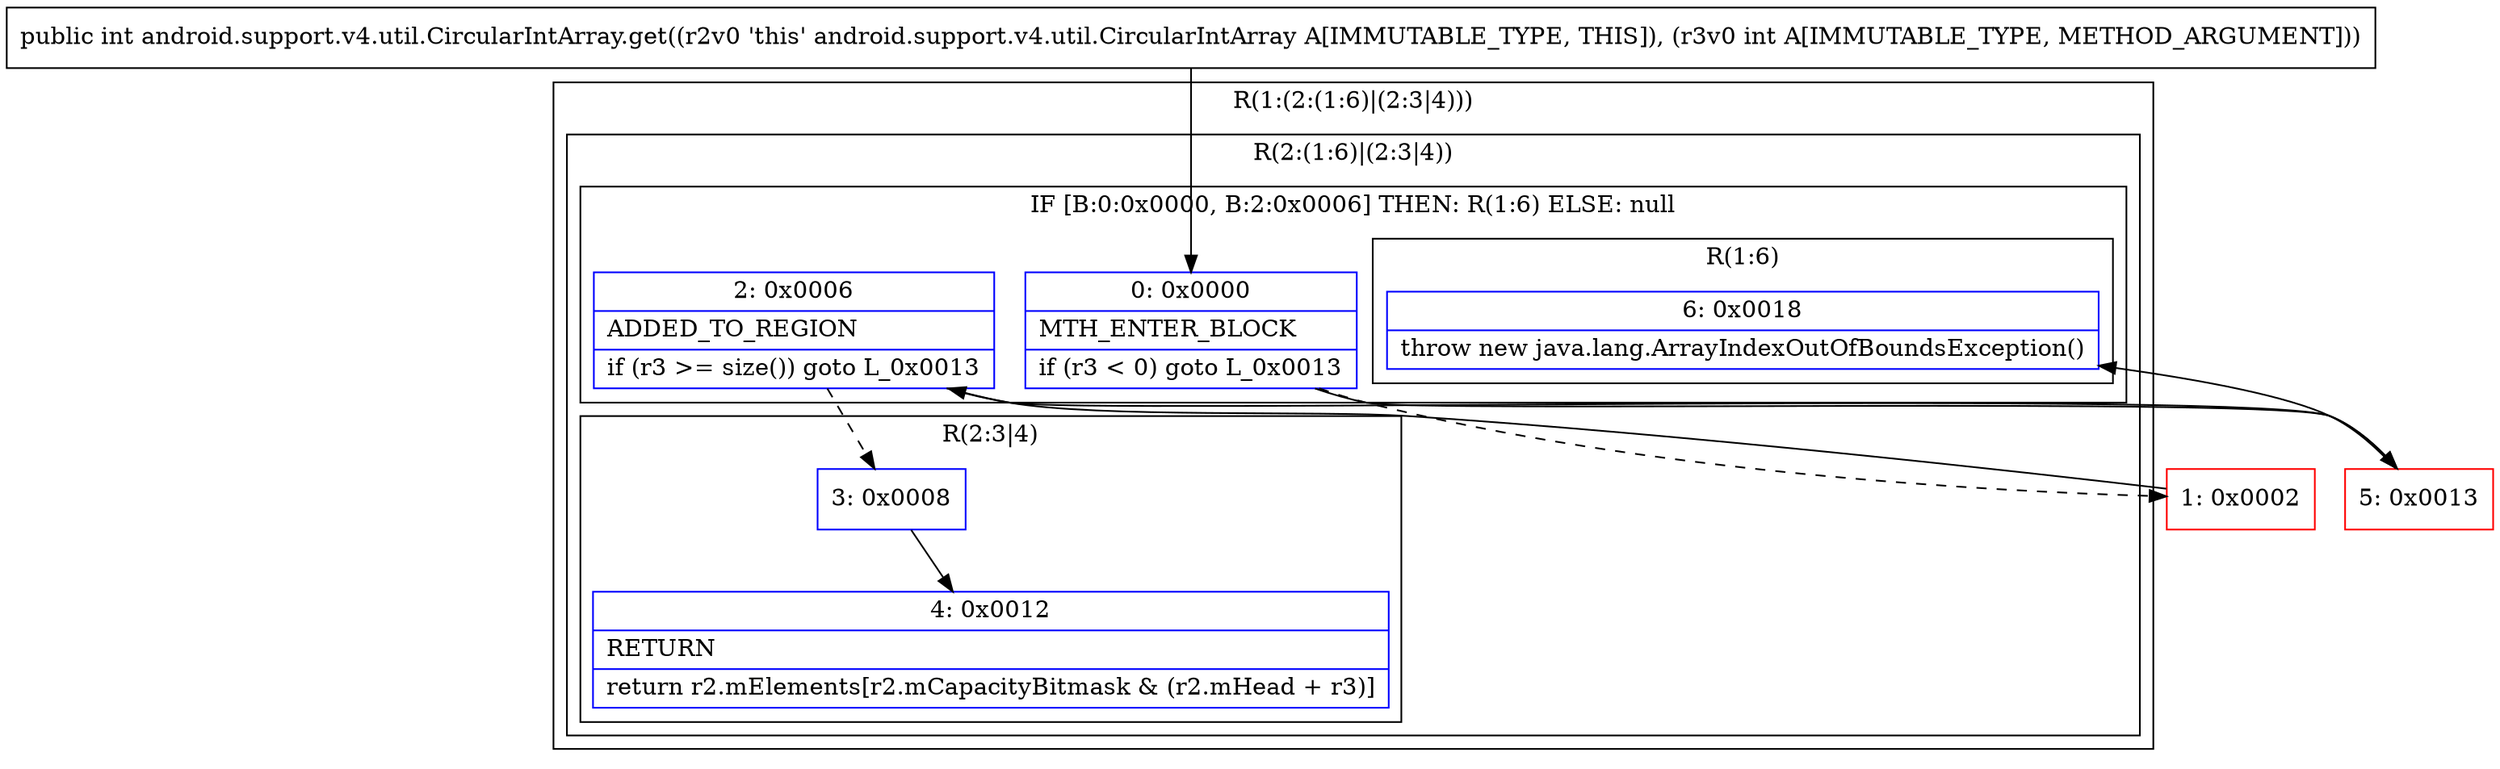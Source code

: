 digraph "CFG forandroid.support.v4.util.CircularIntArray.get(I)I" {
subgraph cluster_Region_1364565359 {
label = "R(1:(2:(1:6)|(2:3|4)))";
node [shape=record,color=blue];
subgraph cluster_Region_1504431345 {
label = "R(2:(1:6)|(2:3|4))";
node [shape=record,color=blue];
subgraph cluster_IfRegion_1316515394 {
label = "IF [B:0:0x0000, B:2:0x0006] THEN: R(1:6) ELSE: null";
node [shape=record,color=blue];
Node_0 [shape=record,label="{0\:\ 0x0000|MTH_ENTER_BLOCK\l|if (r3 \< 0) goto L_0x0013\l}"];
Node_2 [shape=record,label="{2\:\ 0x0006|ADDED_TO_REGION\l|if (r3 \>= size()) goto L_0x0013\l}"];
subgraph cluster_Region_847877635 {
label = "R(1:6)";
node [shape=record,color=blue];
Node_6 [shape=record,label="{6\:\ 0x0018|throw new java.lang.ArrayIndexOutOfBoundsException()\l}"];
}
}
subgraph cluster_Region_1338694616 {
label = "R(2:3|4)";
node [shape=record,color=blue];
Node_3 [shape=record,label="{3\:\ 0x0008}"];
Node_4 [shape=record,label="{4\:\ 0x0012|RETURN\l|return r2.mElements[r2.mCapacityBitmask & (r2.mHead + r3)]\l}"];
}
}
}
Node_1 [shape=record,color=red,label="{1\:\ 0x0002}"];
Node_5 [shape=record,color=red,label="{5\:\ 0x0013}"];
MethodNode[shape=record,label="{public int android.support.v4.util.CircularIntArray.get((r2v0 'this' android.support.v4.util.CircularIntArray A[IMMUTABLE_TYPE, THIS]), (r3v0 int A[IMMUTABLE_TYPE, METHOD_ARGUMENT])) }"];
MethodNode -> Node_0;
Node_0 -> Node_1[style=dashed];
Node_0 -> Node_5;
Node_2 -> Node_3[style=dashed];
Node_2 -> Node_5;
Node_3 -> Node_4;
Node_1 -> Node_2;
Node_5 -> Node_6;
}

